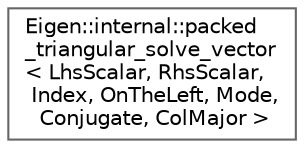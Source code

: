digraph "类继承关系图"
{
 // LATEX_PDF_SIZE
  bgcolor="transparent";
  edge [fontname=Helvetica,fontsize=10,labelfontname=Helvetica,labelfontsize=10];
  node [fontname=Helvetica,fontsize=10,shape=box,height=0.2,width=0.4];
  rankdir="LR";
  Node0 [id="Node000000",label="Eigen::internal::packed\l_triangular_solve_vector\l\< LhsScalar, RhsScalar,\l Index, OnTheLeft, Mode,\l Conjugate, ColMajor \>",height=0.2,width=0.4,color="grey40", fillcolor="white", style="filled",URL="$struct_eigen_1_1internal_1_1packed__triangular__solve__vector_3_01_lhs_scalar_00_01_rhs_scalar_04173d9937406f96b80cda304747c263c.html",tooltip=" "];
}
